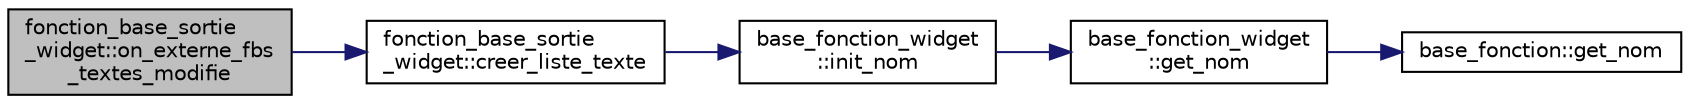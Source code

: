 digraph "fonction_base_sortie_widget::on_externe_fbs_textes_modifie"
{
  edge [fontname="Helvetica",fontsize="10",labelfontname="Helvetica",labelfontsize="10"];
  node [fontname="Helvetica",fontsize="10",shape=record];
  rankdir="LR";
  Node22 [label="fonction_base_sortie\l_widget::on_externe_fbs\l_textes_modifie",height=0.2,width=0.4,color="black", fillcolor="grey75", style="filled", fontcolor="black"];
  Node22 -> Node23 [color="midnightblue",fontsize="10",style="solid",fontname="Helvetica"];
  Node23 [label="fonction_base_sortie\l_widget::creer_liste_texte",height=0.2,width=0.4,color="black", fillcolor="white", style="filled",URL="$classfonction__base__sortie__widget.html#a2edf3f178d90f7112d60aedfd5e96692",tooltip="Affiche les textes. "];
  Node23 -> Node24 [color="midnightblue",fontsize="10",style="solid",fontname="Helvetica"];
  Node24 [label="base_fonction_widget\l::init_nom",height=0.2,width=0.4,color="black", fillcolor="white", style="filled",URL="$classbase__fonction__widget.html#af9f4195c6345ee8a1b77ec5edd2bcf36",tooltip="Initialise le nom du widget. "];
  Node24 -> Node25 [color="midnightblue",fontsize="10",style="solid",fontname="Helvetica"];
  Node25 [label="base_fonction_widget\l::get_nom",height=0.2,width=0.4,color="black", fillcolor="white", style="filled",URL="$classbase__fonction__widget.html#a49158595d1376bdf84a712ff18cb00b2",tooltip="Fonction retournant le nom de la fonction à afficher. "];
  Node25 -> Node26 [color="midnightblue",fontsize="10",style="solid",fontname="Helvetica"];
  Node26 [label="base_fonction::get_nom",height=0.2,width=0.4,color="black", fillcolor="white", style="filled",URL="$classbase__fonction.html#aa184addbc0e71b3fd255b2f0b9e7c99e",tooltip="Accesseur du nom de la fonction. "];
}
